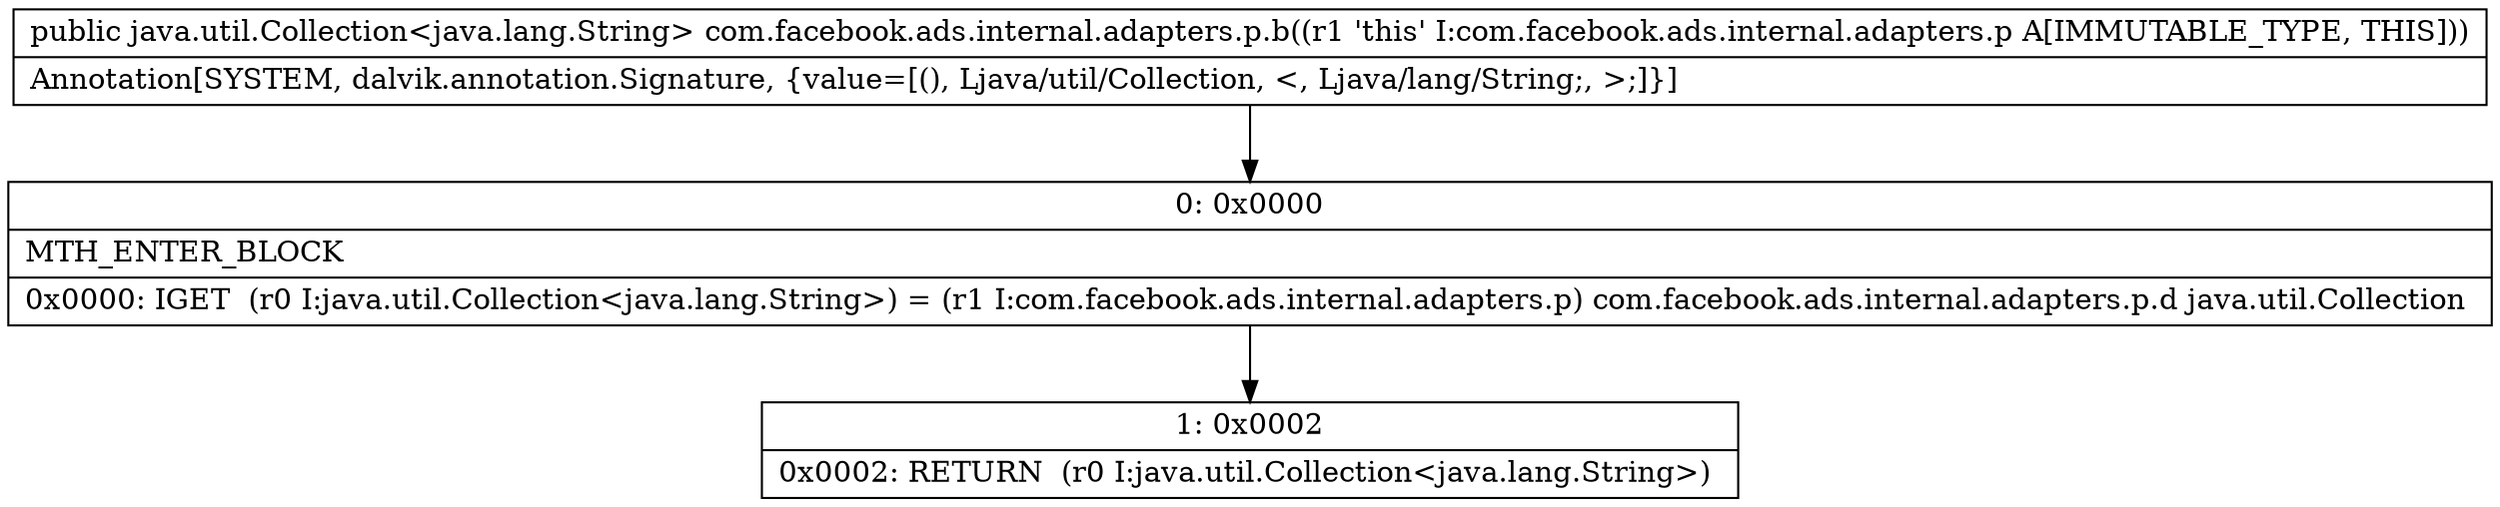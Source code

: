 digraph "CFG forcom.facebook.ads.internal.adapters.p.b()Ljava\/util\/Collection;" {
Node_0 [shape=record,label="{0\:\ 0x0000|MTH_ENTER_BLOCK\l|0x0000: IGET  (r0 I:java.util.Collection\<java.lang.String\>) = (r1 I:com.facebook.ads.internal.adapters.p) com.facebook.ads.internal.adapters.p.d java.util.Collection \l}"];
Node_1 [shape=record,label="{1\:\ 0x0002|0x0002: RETURN  (r0 I:java.util.Collection\<java.lang.String\>) \l}"];
MethodNode[shape=record,label="{public java.util.Collection\<java.lang.String\> com.facebook.ads.internal.adapters.p.b((r1 'this' I:com.facebook.ads.internal.adapters.p A[IMMUTABLE_TYPE, THIS]))  | Annotation[SYSTEM, dalvik.annotation.Signature, \{value=[(), Ljava\/util\/Collection, \<, Ljava\/lang\/String;, \>;]\}]\l}"];
MethodNode -> Node_0;
Node_0 -> Node_1;
}

